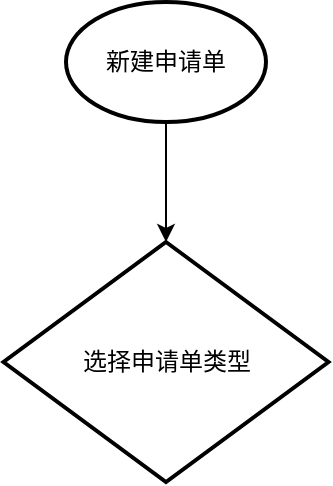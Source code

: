 <mxfile version="24.2.2" type="github">
  <diagram name="第 1 页" id="GBd7Jc7VdTxVBdFkuDs7">
    <mxGraphModel dx="1282" dy="577" grid="1" gridSize="10" guides="1" tooltips="1" connect="1" arrows="1" fold="1" page="1" pageScale="1" pageWidth="827" pageHeight="1169" math="0" shadow="0">
      <root>
        <mxCell id="0" />
        <mxCell id="1" parent="0" />
        <mxCell id="_OdP8fe9HPRAu60lT5_M-3" value="新建申请单" style="strokeWidth=2;html=1;shape=mxgraph.flowchart.start_1;whiteSpace=wrap;" vertex="1" parent="1">
          <mxGeometry x="330" y="40" width="100" height="60" as="geometry" />
        </mxCell>
        <mxCell id="_OdP8fe9HPRAu60lT5_M-4" value="选择申请单类型" style="strokeWidth=2;html=1;shape=mxgraph.flowchart.decision;whiteSpace=wrap;" vertex="1" parent="1">
          <mxGeometry x="298.75" y="160" width="162.5" height="120" as="geometry" />
        </mxCell>
        <mxCell id="_OdP8fe9HPRAu60lT5_M-5" style="edgeStyle=orthogonalEdgeStyle;rounded=0;orthogonalLoop=1;jettySize=auto;html=1;entryX=0.5;entryY=0;entryDx=0;entryDy=0;entryPerimeter=0;" edge="1" parent="1" source="_OdP8fe9HPRAu60lT5_M-3" target="_OdP8fe9HPRAu60lT5_M-4">
          <mxGeometry relative="1" as="geometry" />
        </mxCell>
      </root>
    </mxGraphModel>
  </diagram>
</mxfile>
